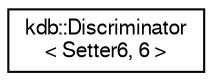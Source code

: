digraph "Graphical Class Hierarchy"
{
  edge [fontname="FreeSans",fontsize="10",labelfontname="FreeSans",labelfontsize="10"];
  node [fontname="FreeSans",fontsize="10",shape=record];
  rankdir="LR";
  Node1 [label="kdb::Discriminator\l\< Setter6, 6 \>",height=0.2,width=0.4,color="black", fillcolor="white", style="filled",URL="$classkdb_1_1Discriminator.html"];
}
